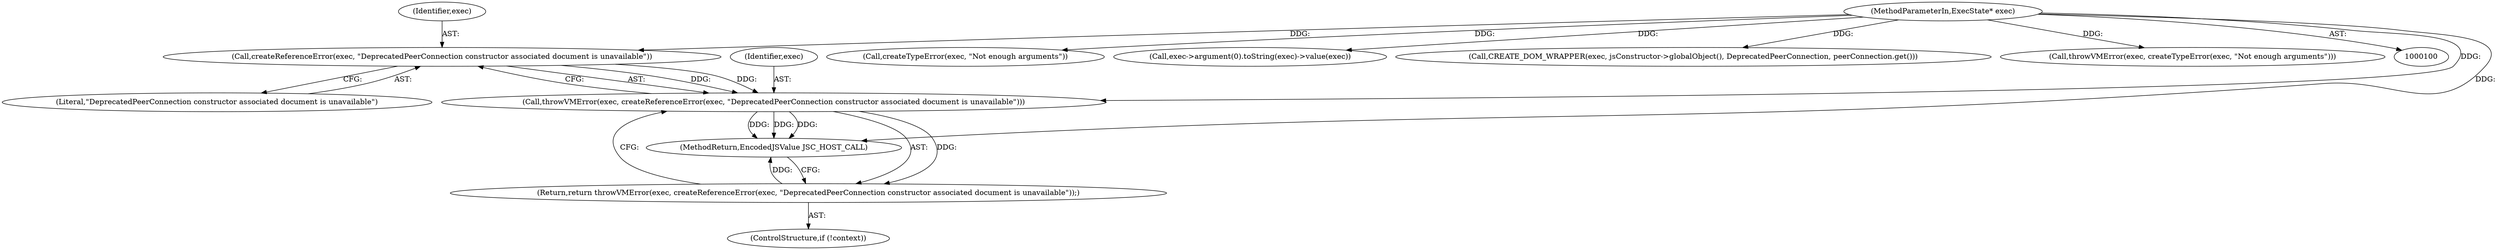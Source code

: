 digraph "0_Chrome_b944f670bb7a8a919daac497a4ea0536c954c201_1@API" {
"1000119" [label="(Call,createReferenceError(exec, \"DeprecatedPeerConnection constructor associated document is unavailable\"))"];
"1000101" [label="(MethodParameterIn,ExecState* exec)"];
"1000117" [label="(Call,throwVMError(exec, createReferenceError(exec, \"DeprecatedPeerConnection constructor associated document is unavailable\")))"];
"1000116" [label="(Return,return throwVMError(exec, createReferenceError(exec, \"DeprecatedPeerConnection constructor associated document is unavailable\"));)"];
"1000119" [label="(Call,createReferenceError(exec, \"DeprecatedPeerConnection constructor associated document is unavailable\"))"];
"1000177" [label="(MethodReturn,EncodedJSValue JSC_HOST_CALL)"];
"1000101" [label="(MethodParameterIn,ExecState* exec)"];
"1000121" [label="(Literal,\"DeprecatedPeerConnection constructor associated document is unavailable\")"];
"1000129" [label="(Call,createTypeError(exec, \"Not enough arguments\"))"];
"1000136" [label="(Call,exec->argument(0).toString(exec)->value(exec))"];
"1000120" [label="(Identifier,exec)"];
"1000116" [label="(Return,return throwVMError(exec, createReferenceError(exec, \"DeprecatedPeerConnection constructor associated document is unavailable\"));)"];
"1000118" [label="(Identifier,exec)"];
"1000172" [label="(Call,CREATE_DOM_WRAPPER(exec, jsConstructor->globalObject(), DeprecatedPeerConnection, peerConnection.get()))"];
"1000113" [label="(ControlStructure,if (!context))"];
"1000127" [label="(Call,throwVMError(exec, createTypeError(exec, \"Not enough arguments\")))"];
"1000117" [label="(Call,throwVMError(exec, createReferenceError(exec, \"DeprecatedPeerConnection constructor associated document is unavailable\")))"];
"1000119" -> "1000117"  [label="AST: "];
"1000119" -> "1000121"  [label="CFG: "];
"1000120" -> "1000119"  [label="AST: "];
"1000121" -> "1000119"  [label="AST: "];
"1000117" -> "1000119"  [label="CFG: "];
"1000119" -> "1000117"  [label="DDG: "];
"1000119" -> "1000117"  [label="DDG: "];
"1000101" -> "1000119"  [label="DDG: "];
"1000101" -> "1000100"  [label="AST: "];
"1000101" -> "1000177"  [label="DDG: "];
"1000101" -> "1000117"  [label="DDG: "];
"1000101" -> "1000127"  [label="DDG: "];
"1000101" -> "1000129"  [label="DDG: "];
"1000101" -> "1000136"  [label="DDG: "];
"1000101" -> "1000172"  [label="DDG: "];
"1000117" -> "1000116"  [label="AST: "];
"1000118" -> "1000117"  [label="AST: "];
"1000116" -> "1000117"  [label="CFG: "];
"1000117" -> "1000177"  [label="DDG: "];
"1000117" -> "1000177"  [label="DDG: "];
"1000117" -> "1000177"  [label="DDG: "];
"1000117" -> "1000116"  [label="DDG: "];
"1000116" -> "1000113"  [label="AST: "];
"1000177" -> "1000116"  [label="CFG: "];
"1000116" -> "1000177"  [label="DDG: "];
}
